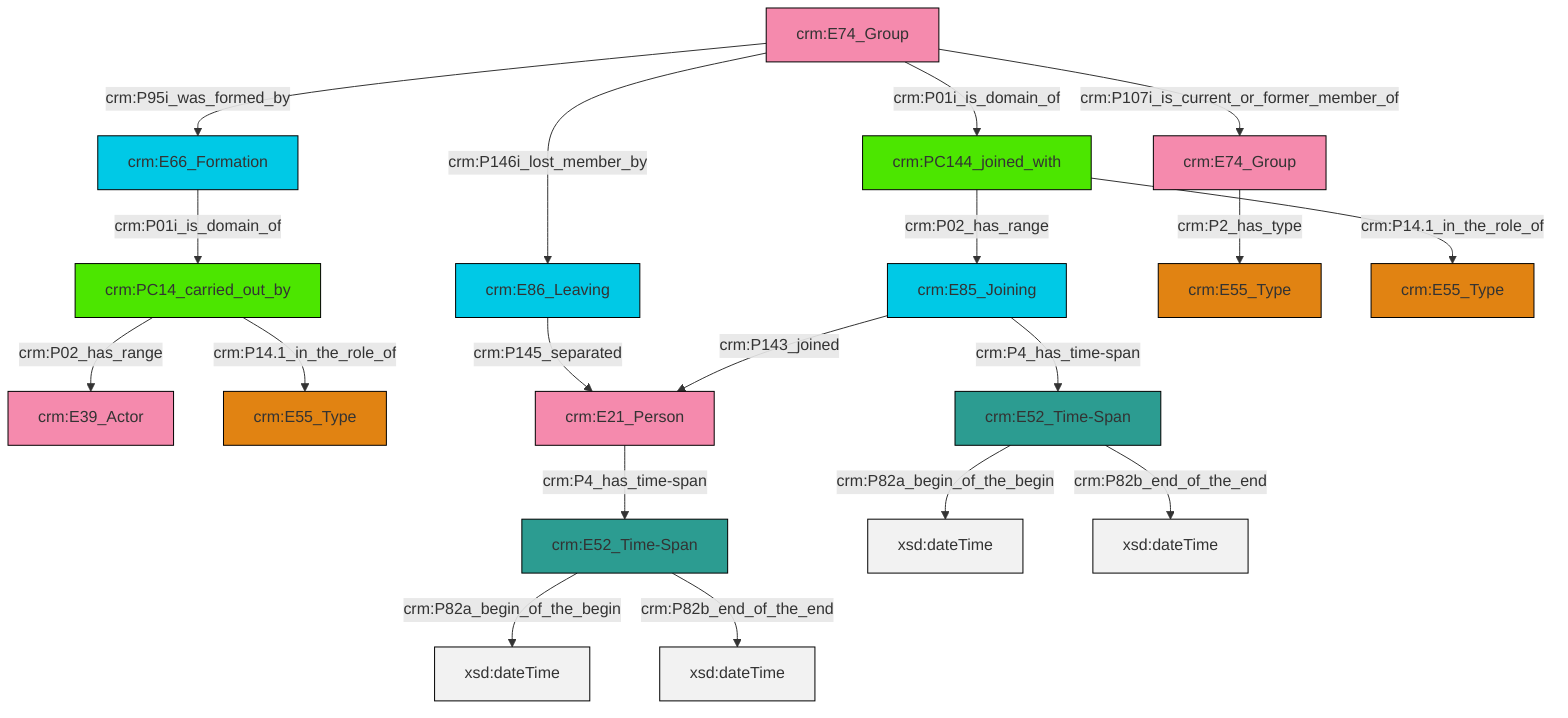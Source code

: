 graph TD
classDef Literal fill:#f2f2f2,stroke:#000000;
classDef CRM_Entity fill:#FFFFFF,stroke:#000000;
classDef Temporal_Entity fill:#00C9E6, stroke:#000000;
classDef Type fill:#E18312, stroke:#000000;
classDef Time-Span fill:#2C9C91, stroke:#000000;
classDef Appellation fill:#FFEB7F, stroke:#000000;
classDef Place fill:#008836, stroke:#000000;
classDef Persistent_Item fill:#B266B2, stroke:#000000;
classDef Conceptual_Object fill:#FFD700, stroke:#000000;
classDef Physical_Thing fill:#D2B48C, stroke:#000000;
classDef Actor fill:#f58aad, stroke:#000000;
classDef PC_Classes fill:#4ce600, stroke:#000000;
classDef Multi fill:#cccccc,stroke:#000000;

2["crm:PC14_carried_out_by"]:::PC_Classes -->|crm:P14.1_in_the_role_of| 3["crm:E55_Type"]:::Type
8["crm:E74_Group"]:::Actor -->|crm:P146i_lost_member_by| 9["crm:E86_Leaving"]:::Temporal_Entity
8["crm:E74_Group"]:::Actor -->|crm:P01i_is_domain_of| 10["crm:PC144_joined_with"]:::PC_Classes
12["crm:E74_Group"]:::Actor -->|crm:P2_has_type| 13["crm:E55_Type"]:::Type
2["crm:PC14_carried_out_by"]:::PC_Classes -->|crm:P02_has_range| 0["crm:E39_Actor"]:::Actor
10["crm:PC144_joined_with"]:::PC_Classes -->|crm:P02_has_range| 4["crm:E85_Joining"]:::Temporal_Entity
10["crm:PC144_joined_with"]:::PC_Classes -->|crm:P14.1_in_the_role_of| 17["crm:E55_Type"]:::Type
9["crm:E86_Leaving"]:::Temporal_Entity -->|crm:P145_separated| 18["crm:E21_Person"]:::Actor
19["crm:E52_Time-Span"]:::Time-Span -->|crm:P82a_begin_of_the_begin| 20[xsd:dateTime]:::Literal
19["crm:E52_Time-Span"]:::Time-Span -->|crm:P82b_end_of_the_end| 22[xsd:dateTime]:::Literal
8["crm:E74_Group"]:::Actor -->|crm:P95i_was_formed_by| 27["crm:E66_Formation"]:::Temporal_Entity
27["crm:E66_Formation"]:::Temporal_Entity -->|crm:P01i_is_domain_of| 2["crm:PC14_carried_out_by"]:::PC_Classes
8["crm:E74_Group"]:::Actor -->|crm:P107i_is_current_or_former_member_of| 12["crm:E74_Group"]:::Actor
4["crm:E85_Joining"]:::Temporal_Entity -->|crm:P4_has_time-span| 19["crm:E52_Time-Span"]:::Time-Span
6["crm:E52_Time-Span"]:::Time-Span -->|crm:P82a_begin_of_the_begin| 30[xsd:dateTime]:::Literal
18["crm:E21_Person"]:::Actor -->|crm:P4_has_time-span| 6["crm:E52_Time-Span"]:::Time-Span
6["crm:E52_Time-Span"]:::Time-Span -->|crm:P82b_end_of_the_end| 31[xsd:dateTime]:::Literal
4["crm:E85_Joining"]:::Temporal_Entity -->|crm:P143_joined| 18["crm:E21_Person"]:::Actor
